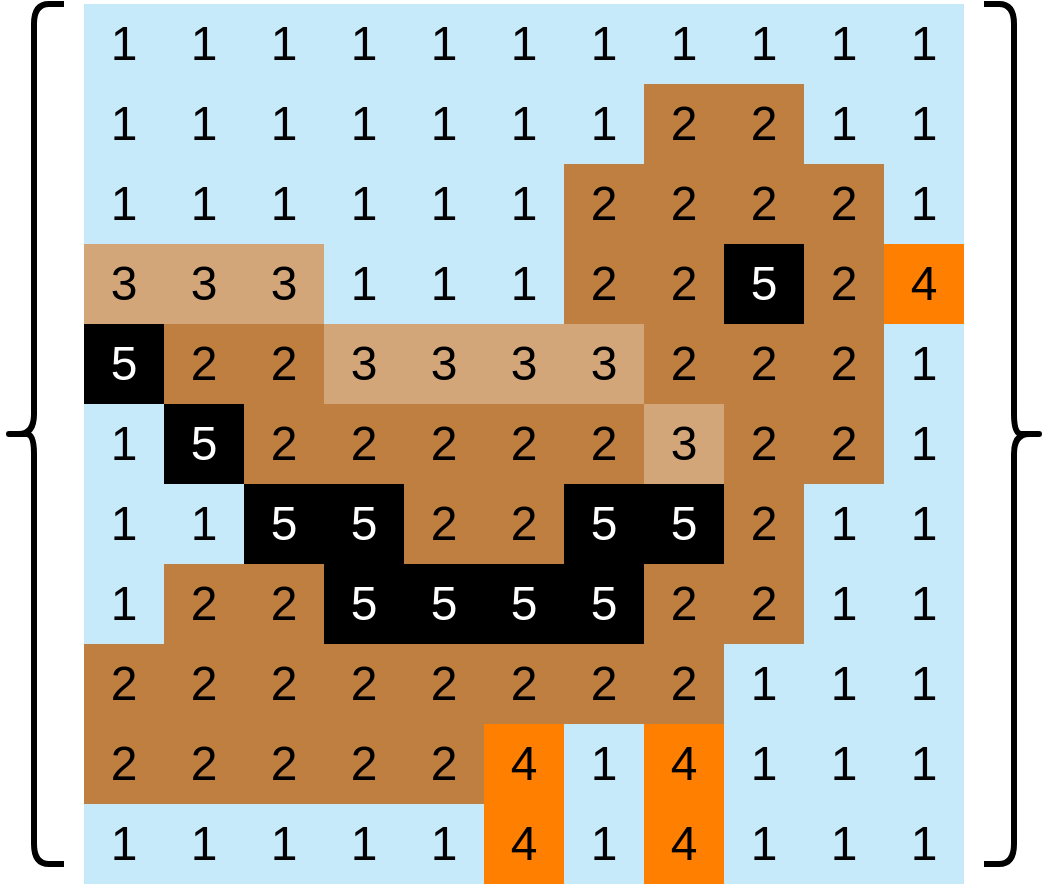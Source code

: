 <mxfile version="24.7.17">
  <diagram id="kj-T1o_AgSEZvzhv4TZD" name="Figure">
    <mxGraphModel dx="1195" dy="1075" grid="1" gridSize="10" guides="0" tooltips="1" connect="1" arrows="1" fold="1" page="1" pageScale="1" pageWidth="1100" pageHeight="850" math="0" shadow="0">
      <root>
        <mxCell id="0" />
        <mxCell id="1" parent="0" />
        <mxCell id="W86Jo-8nj4oamTTUEr1X-127" value="1" style="whiteSpace=wrap;html=1;aspect=fixed;fontSize=24;container=0;fillColor=#c7eafb;strokeColor=none;" parent="1" vertex="1">
          <mxGeometry x="1600" y="640" width="40" height="40" as="geometry" />
        </mxCell>
        <mxCell id="W86Jo-8nj4oamTTUEr1X-128" value="1" style="whiteSpace=wrap;html=1;aspect=fixed;fontSize=24;container=0;fillColor=#c7eafb;strokeColor=none;" parent="1" vertex="1">
          <mxGeometry x="1640" y="640" width="40" height="40" as="geometry" />
        </mxCell>
        <mxCell id="W86Jo-8nj4oamTTUEr1X-129" value="1" style="whiteSpace=wrap;html=1;aspect=fixed;fontSize=24;container=0;fillColor=#c7eafb;strokeColor=none;" parent="1" vertex="1">
          <mxGeometry x="1680" y="640" width="40" height="40" as="geometry" />
        </mxCell>
        <mxCell id="W86Jo-8nj4oamTTUEr1X-130" value="1" style="whiteSpace=wrap;html=1;aspect=fixed;fontSize=24;container=0;fillColor=#c7eafb;strokeColor=none;" parent="1" vertex="1">
          <mxGeometry x="1720" y="640" width="40" height="40" as="geometry" />
        </mxCell>
        <mxCell id="W86Jo-8nj4oamTTUEr1X-131" value="1" style="whiteSpace=wrap;html=1;aspect=fixed;fontSize=24;container=0;fillColor=#c7eafb;strokeColor=none;" parent="1" vertex="1">
          <mxGeometry x="1760" y="640" width="40" height="40" as="geometry" />
        </mxCell>
        <mxCell id="W86Jo-8nj4oamTTUEr1X-132" value="1" style="whiteSpace=wrap;html=1;aspect=fixed;fontSize=24;container=0;fillColor=#c7eafb;strokeColor=none;" parent="1" vertex="1">
          <mxGeometry x="1800" y="640" width="40" height="40" as="geometry" />
        </mxCell>
        <mxCell id="W86Jo-8nj4oamTTUEr1X-133" value="1" style="whiteSpace=wrap;html=1;aspect=fixed;fontSize=24;container=0;fillColor=#c7eafb;strokeColor=none;" parent="1" vertex="1">
          <mxGeometry x="1840" y="640" width="40" height="40" as="geometry" />
        </mxCell>
        <mxCell id="W86Jo-8nj4oamTTUEr1X-134" value="1" style="whiteSpace=wrap;html=1;aspect=fixed;fontSize=24;container=0;fillColor=#c7eafb;strokeColor=none;" parent="1" vertex="1">
          <mxGeometry x="1880" y="640" width="40" height="40" as="geometry" />
        </mxCell>
        <mxCell id="W86Jo-8nj4oamTTUEr1X-135" value="1" style="whiteSpace=wrap;html=1;aspect=fixed;fontSize=24;container=0;fillColor=#c7eafb;strokeColor=none;" parent="1" vertex="1">
          <mxGeometry x="1920" y="640" width="40" height="40" as="geometry" />
        </mxCell>
        <mxCell id="W86Jo-8nj4oamTTUEr1X-136" value="1" style="whiteSpace=wrap;html=1;aspect=fixed;fontSize=24;container=0;fillColor=#c7eafb;strokeColor=none;" parent="1" vertex="1">
          <mxGeometry x="1960" y="640" width="40" height="40" as="geometry" />
        </mxCell>
        <mxCell id="W86Jo-8nj4oamTTUEr1X-137" value="1" style="whiteSpace=wrap;html=1;aspect=fixed;fontSize=24;container=0;fillColor=#c7eafb;strokeColor=none;" parent="1" vertex="1">
          <mxGeometry x="2000" y="640" width="40" height="40" as="geometry" />
        </mxCell>
        <mxCell id="W86Jo-8nj4oamTTUEr1X-138" value="1" style="whiteSpace=wrap;html=1;aspect=fixed;fontSize=24;container=0;fillColor=#c7eafb;strokeColor=none;" parent="1" vertex="1">
          <mxGeometry x="1600" y="680" width="40" height="40" as="geometry" />
        </mxCell>
        <mxCell id="W86Jo-8nj4oamTTUEr1X-139" value="1" style="whiteSpace=wrap;html=1;aspect=fixed;fontSize=24;container=0;fillColor=#c7eafb;strokeColor=none;" parent="1" vertex="1">
          <mxGeometry x="1640" y="680" width="40" height="40" as="geometry" />
        </mxCell>
        <mxCell id="W86Jo-8nj4oamTTUEr1X-140" value="1" style="whiteSpace=wrap;html=1;aspect=fixed;fontSize=24;container=0;fillColor=#c7eafb;strokeColor=none;" parent="1" vertex="1">
          <mxGeometry x="1680" y="680" width="40" height="40" as="geometry" />
        </mxCell>
        <mxCell id="W86Jo-8nj4oamTTUEr1X-141" value="1" style="whiteSpace=wrap;html=1;aspect=fixed;fontSize=24;container=0;fillColor=#c7eafb;strokeColor=none;" parent="1" vertex="1">
          <mxGeometry x="1720" y="680" width="40" height="40" as="geometry" />
        </mxCell>
        <mxCell id="W86Jo-8nj4oamTTUEr1X-142" value="1" style="whiteSpace=wrap;html=1;aspect=fixed;fontSize=24;container=0;fillColor=#c7eafb;strokeColor=none;" parent="1" vertex="1">
          <mxGeometry x="1760" y="680" width="40" height="40" as="geometry" />
        </mxCell>
        <mxCell id="W86Jo-8nj4oamTTUEr1X-143" value="1" style="whiteSpace=wrap;html=1;aspect=fixed;fontSize=24;container=0;fillColor=#c7eafb;strokeColor=none;" parent="1" vertex="1">
          <mxGeometry x="1800" y="680" width="40" height="40" as="geometry" />
        </mxCell>
        <mxCell id="W86Jo-8nj4oamTTUEr1X-144" value="1" style="whiteSpace=wrap;html=1;aspect=fixed;fontSize=24;container=0;fillColor=#c7eafb;strokeColor=none;" parent="1" vertex="1">
          <mxGeometry x="1840" y="680" width="40" height="40" as="geometry" />
        </mxCell>
        <mxCell id="W86Jo-8nj4oamTTUEr1X-145" value="2" style="whiteSpace=wrap;html=1;aspect=fixed;fontSize=24;container=0;fillColor=#bf7f40;strokeColor=none;" parent="1" vertex="1">
          <mxGeometry x="1880" y="680" width="40" height="40" as="geometry" />
        </mxCell>
        <mxCell id="W86Jo-8nj4oamTTUEr1X-146" value="1" style="whiteSpace=wrap;html=1;aspect=fixed;fontSize=24;container=0;fillColor=#c7eafb;strokeColor=none;" parent="1" vertex="1">
          <mxGeometry x="1960" y="680" width="40" height="40" as="geometry" />
        </mxCell>
        <mxCell id="W86Jo-8nj4oamTTUEr1X-147" value="1" style="whiteSpace=wrap;html=1;aspect=fixed;fontSize=24;container=0;fillColor=#c7eafb;strokeColor=none;" parent="1" vertex="1">
          <mxGeometry x="2000" y="680" width="40" height="40" as="geometry" />
        </mxCell>
        <mxCell id="W86Jo-8nj4oamTTUEr1X-148" value="1" style="whiteSpace=wrap;html=1;aspect=fixed;fontSize=24;container=0;fillColor=#c7eafb;strokeColor=none;" parent="1" vertex="1">
          <mxGeometry x="1600" y="720" width="40" height="40" as="geometry" />
        </mxCell>
        <mxCell id="W86Jo-8nj4oamTTUEr1X-149" value="1" style="whiteSpace=wrap;html=1;aspect=fixed;fontSize=24;container=0;fillColor=#c7eafb;strokeColor=none;" parent="1" vertex="1">
          <mxGeometry x="1640" y="720" width="40" height="40" as="geometry" />
        </mxCell>
        <mxCell id="W86Jo-8nj4oamTTUEr1X-150" value="1" style="whiteSpace=wrap;html=1;aspect=fixed;fontSize=24;container=0;fillColor=#c7eafb;strokeColor=none;" parent="1" vertex="1">
          <mxGeometry x="1680" y="720" width="40" height="40" as="geometry" />
        </mxCell>
        <mxCell id="W86Jo-8nj4oamTTUEr1X-151" value="1" style="whiteSpace=wrap;html=1;aspect=fixed;fontSize=24;container=0;fillColor=#c7eafb;strokeColor=none;" parent="1" vertex="1">
          <mxGeometry x="1720" y="720" width="40" height="40" as="geometry" />
        </mxCell>
        <mxCell id="W86Jo-8nj4oamTTUEr1X-152" value="1" style="whiteSpace=wrap;html=1;aspect=fixed;fontSize=24;container=0;fillColor=#c7eafb;strokeColor=none;" parent="1" vertex="1">
          <mxGeometry x="1760" y="720" width="40" height="40" as="geometry" />
        </mxCell>
        <mxCell id="W86Jo-8nj4oamTTUEr1X-153" value="1" style="whiteSpace=wrap;html=1;aspect=fixed;fontSize=24;container=0;fillColor=#c7eafb;strokeColor=none;" parent="1" vertex="1">
          <mxGeometry x="1800" y="720" width="40" height="40" as="geometry" />
        </mxCell>
        <mxCell id="W86Jo-8nj4oamTTUEr1X-154" value="1" style="whiteSpace=wrap;html=1;aspect=fixed;fontSize=24;container=0;fillColor=#c7eafb;strokeColor=none;" parent="1" vertex="1">
          <mxGeometry x="2000" y="720" width="40" height="40" as="geometry" />
        </mxCell>
        <mxCell id="W86Jo-8nj4oamTTUEr1X-155" value="1" style="whiteSpace=wrap;html=1;aspect=fixed;fontSize=24;container=0;fillColor=#c7eafb;strokeColor=none;" parent="1" vertex="1">
          <mxGeometry x="1720" y="760" width="40" height="40" as="geometry" />
        </mxCell>
        <mxCell id="W86Jo-8nj4oamTTUEr1X-156" value="1" style="whiteSpace=wrap;html=1;aspect=fixed;fontSize=24;container=0;fillColor=#c7eafb;strokeColor=none;" parent="1" vertex="1">
          <mxGeometry x="1760" y="760" width="40" height="40" as="geometry" />
        </mxCell>
        <mxCell id="W86Jo-8nj4oamTTUEr1X-157" value="1" style="whiteSpace=wrap;html=1;aspect=fixed;fontSize=24;container=0;fillColor=#c7eafb;strokeColor=none;" parent="1" vertex="1">
          <mxGeometry x="1800" y="760" width="40" height="40" as="geometry" />
        </mxCell>
        <mxCell id="W86Jo-8nj4oamTTUEr1X-158" value="1" style="whiteSpace=wrap;html=1;aspect=fixed;fontSize=24;container=0;fillColor=#c7eafb;strokeColor=none;" parent="1" vertex="1">
          <mxGeometry x="2000" y="800" width="40" height="40" as="geometry" />
        </mxCell>
        <mxCell id="W86Jo-8nj4oamTTUEr1X-159" value="1" style="whiteSpace=wrap;html=1;aspect=fixed;fontSize=24;container=0;fillColor=#c7eafb;strokeColor=none;" parent="1" vertex="1">
          <mxGeometry x="1600" y="840" width="40" height="40" as="geometry" />
        </mxCell>
        <mxCell id="W86Jo-8nj4oamTTUEr1X-160" value="1" style="whiteSpace=wrap;html=1;aspect=fixed;fontSize=24;container=0;fillColor=#c7eafb;strokeColor=none;" parent="1" vertex="1">
          <mxGeometry x="2000" y="840" width="40" height="40" as="geometry" />
        </mxCell>
        <mxCell id="W86Jo-8nj4oamTTUEr1X-161" value="1" style="whiteSpace=wrap;html=1;aspect=fixed;fontSize=24;container=0;fillColor=#c7eafb;strokeColor=none;" parent="1" vertex="1">
          <mxGeometry x="1600" y="880" width="40" height="40" as="geometry" />
        </mxCell>
        <mxCell id="W86Jo-8nj4oamTTUEr1X-162" value="1" style="whiteSpace=wrap;html=1;aspect=fixed;fontSize=24;container=0;fillColor=#c7eafb;strokeColor=none;" parent="1" vertex="1">
          <mxGeometry x="1640" y="880" width="40" height="40" as="geometry" />
        </mxCell>
        <mxCell id="W86Jo-8nj4oamTTUEr1X-163" value="1" style="whiteSpace=wrap;html=1;aspect=fixed;fontSize=24;container=0;fillColor=#c7eafb;strokeColor=none;" parent="1" vertex="1">
          <mxGeometry x="1960" y="880" width="40" height="40" as="geometry" />
        </mxCell>
        <mxCell id="W86Jo-8nj4oamTTUEr1X-164" value="1" style="whiteSpace=wrap;html=1;aspect=fixed;fontSize=24;container=0;fillColor=#c7eafb;strokeColor=none;" parent="1" vertex="1">
          <mxGeometry x="2000" y="880" width="40" height="40" as="geometry" />
        </mxCell>
        <mxCell id="W86Jo-8nj4oamTTUEr1X-165" value="1" style="whiteSpace=wrap;html=1;aspect=fixed;fontSize=24;container=0;fillColor=#c7eafb;strokeColor=none;" parent="1" vertex="1">
          <mxGeometry x="1600" y="920" width="40" height="40" as="geometry" />
        </mxCell>
        <mxCell id="W86Jo-8nj4oamTTUEr1X-166" value="1" style="whiteSpace=wrap;html=1;aspect=fixed;fontSize=24;container=0;fillColor=#c7eafb;strokeColor=none;" parent="1" vertex="1">
          <mxGeometry x="1960" y="920" width="40" height="40" as="geometry" />
        </mxCell>
        <mxCell id="W86Jo-8nj4oamTTUEr1X-167" value="1" style="whiteSpace=wrap;html=1;aspect=fixed;fontSize=24;container=0;fillColor=#c7eafb;strokeColor=none;" parent="1" vertex="1">
          <mxGeometry x="2000" y="920" width="40" height="40" as="geometry" />
        </mxCell>
        <mxCell id="W86Jo-8nj4oamTTUEr1X-168" value="1" style="whiteSpace=wrap;html=1;aspect=fixed;fontSize=24;container=0;fillColor=#c7eafb;strokeColor=none;" parent="1" vertex="1">
          <mxGeometry x="1920" y="960" width="40" height="40" as="geometry" />
        </mxCell>
        <mxCell id="W86Jo-8nj4oamTTUEr1X-169" value="1" style="whiteSpace=wrap;html=1;aspect=fixed;fontSize=24;container=0;fillColor=#c7eafb;strokeColor=none;" parent="1" vertex="1">
          <mxGeometry x="1960" y="960" width="40" height="40" as="geometry" />
        </mxCell>
        <mxCell id="W86Jo-8nj4oamTTUEr1X-170" value="1" style="whiteSpace=wrap;html=1;aspect=fixed;fontSize=24;container=0;fillColor=#c7eafb;strokeColor=none;" parent="1" vertex="1">
          <mxGeometry x="2000" y="960" width="40" height="40" as="geometry" />
        </mxCell>
        <mxCell id="W86Jo-8nj4oamTTUEr1X-171" value="1" style="whiteSpace=wrap;html=1;aspect=fixed;fontSize=24;container=0;fillColor=#c7eafb;strokeColor=none;" parent="1" vertex="1">
          <mxGeometry x="1840" y="1000" width="40" height="40" as="geometry" />
        </mxCell>
        <mxCell id="W86Jo-8nj4oamTTUEr1X-172" value="1" style="whiteSpace=wrap;html=1;aspect=fixed;fontSize=24;container=0;fillColor=#c7eafb;strokeColor=none;" parent="1" vertex="1">
          <mxGeometry x="1920" y="1000" width="40" height="40" as="geometry" />
        </mxCell>
        <mxCell id="W86Jo-8nj4oamTTUEr1X-173" value="1" style="whiteSpace=wrap;html=1;aspect=fixed;fontSize=24;container=0;fillColor=#c7eafb;strokeColor=none;" parent="1" vertex="1">
          <mxGeometry x="1960" y="1000" width="40" height="40" as="geometry" />
        </mxCell>
        <mxCell id="W86Jo-8nj4oamTTUEr1X-174" value="1" style="whiteSpace=wrap;html=1;aspect=fixed;fontSize=24;container=0;fillColor=#c7eafb;strokeColor=none;" parent="1" vertex="1">
          <mxGeometry x="2000" y="1000" width="40" height="40" as="geometry" />
        </mxCell>
        <mxCell id="W86Jo-8nj4oamTTUEr1X-175" value="1" style="whiteSpace=wrap;html=1;aspect=fixed;fontSize=24;container=0;fillColor=#c7eafb;strokeColor=none;" parent="1" vertex="1">
          <mxGeometry x="1600" y="1040" width="40" height="40" as="geometry" />
        </mxCell>
        <mxCell id="W86Jo-8nj4oamTTUEr1X-176" value="1" style="whiteSpace=wrap;html=1;aspect=fixed;fontSize=24;container=0;fillColor=#c7eafb;strokeColor=none;" parent="1" vertex="1">
          <mxGeometry x="1640" y="1040" width="40" height="40" as="geometry" />
        </mxCell>
        <mxCell id="W86Jo-8nj4oamTTUEr1X-177" value="1" style="whiteSpace=wrap;html=1;aspect=fixed;fontSize=24;container=0;fillColor=#c7eafb;strokeColor=none;" parent="1" vertex="1">
          <mxGeometry x="1680" y="1040" width="40" height="40" as="geometry" />
        </mxCell>
        <mxCell id="W86Jo-8nj4oamTTUEr1X-178" value="1" style="whiteSpace=wrap;html=1;aspect=fixed;fontSize=24;container=0;fillColor=#c7eafb;strokeColor=none;" parent="1" vertex="1">
          <mxGeometry x="1720" y="1040" width="40" height="40" as="geometry" />
        </mxCell>
        <mxCell id="W86Jo-8nj4oamTTUEr1X-179" value="1" style="whiteSpace=wrap;html=1;aspect=fixed;fontSize=24;container=0;fillColor=#c7eafb;strokeColor=none;" parent="1" vertex="1">
          <mxGeometry x="1760" y="1040" width="40" height="40" as="geometry" />
        </mxCell>
        <mxCell id="W86Jo-8nj4oamTTUEr1X-180" value="1" style="whiteSpace=wrap;html=1;aspect=fixed;fontSize=24;container=0;fillColor=#c7eafb;strokeColor=none;" parent="1" vertex="1">
          <mxGeometry x="1840" y="1040" width="40" height="40" as="geometry" />
        </mxCell>
        <mxCell id="W86Jo-8nj4oamTTUEr1X-181" value="1" style="whiteSpace=wrap;html=1;aspect=fixed;fontSize=24;container=0;fillColor=#c7eafb;strokeColor=none;" parent="1" vertex="1">
          <mxGeometry x="1920" y="1040" width="40" height="40" as="geometry" />
        </mxCell>
        <mxCell id="W86Jo-8nj4oamTTUEr1X-182" value="1" style="whiteSpace=wrap;html=1;aspect=fixed;fontSize=24;container=0;fillColor=#c7eafb;strokeColor=none;" parent="1" vertex="1">
          <mxGeometry x="1960" y="1040" width="40" height="40" as="geometry" />
        </mxCell>
        <mxCell id="W86Jo-8nj4oamTTUEr1X-183" value="1" style="whiteSpace=wrap;html=1;aspect=fixed;fontSize=24;container=0;fillColor=#c7eafb;strokeColor=none;" parent="1" vertex="1">
          <mxGeometry x="2000" y="1040" width="40" height="40" as="geometry" />
        </mxCell>
        <mxCell id="W86Jo-8nj4oamTTUEr1X-184" value="2" style="whiteSpace=wrap;html=1;aspect=fixed;fontSize=24;container=0;fillColor=#bf7f40;strokeColor=none;" parent="1" vertex="1">
          <mxGeometry x="1920" y="680" width="40" height="40" as="geometry" />
        </mxCell>
        <mxCell id="W86Jo-8nj4oamTTUEr1X-185" value="2" style="whiteSpace=wrap;html=1;aspect=fixed;fontSize=24;container=0;fillColor=#bf7f40;strokeColor=none;" parent="1" vertex="1">
          <mxGeometry x="1840" y="720" width="40" height="40" as="geometry" />
        </mxCell>
        <mxCell id="W86Jo-8nj4oamTTUEr1X-186" value="2" style="whiteSpace=wrap;html=1;aspect=fixed;fontSize=24;container=0;fillColor=#bf7f40;strokeColor=none;" parent="1" vertex="1">
          <mxGeometry x="1880" y="720" width="40" height="40" as="geometry" />
        </mxCell>
        <mxCell id="W86Jo-8nj4oamTTUEr1X-187" value="2" style="whiteSpace=wrap;html=1;aspect=fixed;fontSize=24;container=0;fillColor=#bf7f40;strokeColor=none;" parent="1" vertex="1">
          <mxGeometry x="1920" y="720" width="40" height="40" as="geometry" />
        </mxCell>
        <mxCell id="W86Jo-8nj4oamTTUEr1X-188" value="2" style="whiteSpace=wrap;html=1;aspect=fixed;fontSize=24;container=0;fillColor=#bf7f40;strokeColor=none;" parent="1" vertex="1">
          <mxGeometry x="1960" y="720" width="40" height="40" as="geometry" />
        </mxCell>
        <mxCell id="W86Jo-8nj4oamTTUEr1X-189" value="2" style="whiteSpace=wrap;html=1;aspect=fixed;fontSize=24;container=0;fillColor=#bf7f40;strokeColor=none;" parent="1" vertex="1">
          <mxGeometry x="1840" y="760" width="40" height="40" as="geometry" />
        </mxCell>
        <mxCell id="W86Jo-8nj4oamTTUEr1X-190" value="2" style="whiteSpace=wrap;html=1;aspect=fixed;fontSize=24;container=0;fillColor=#bf7f40;strokeColor=none;" parent="1" vertex="1">
          <mxGeometry x="1880" y="760" width="40" height="40" as="geometry" />
        </mxCell>
        <mxCell id="W86Jo-8nj4oamTTUEr1X-191" value="5" style="whiteSpace=wrap;html=1;aspect=fixed;fontSize=24;container=0;fillColor=#000000;gradientColor=none;fontColor=#FFFFFF;strokeColor=none;" parent="1" vertex="1">
          <mxGeometry x="1920" y="760" width="40" height="40" as="geometry" />
        </mxCell>
        <mxCell id="W86Jo-8nj4oamTTUEr1X-192" value="2" style="whiteSpace=wrap;html=1;aspect=fixed;fontSize=24;container=0;fillColor=#bf7f40;strokeColor=none;" parent="1" vertex="1">
          <mxGeometry x="1960" y="760" width="40" height="40" as="geometry" />
        </mxCell>
        <mxCell id="W86Jo-8nj4oamTTUEr1X-193" value="4" style="whiteSpace=wrap;html=1;aspect=fixed;fontSize=24;container=0;fillColor=#ff7f00;strokeColor=none;" parent="1" vertex="1">
          <mxGeometry x="2000" y="760" width="40" height="40" as="geometry" />
        </mxCell>
        <mxCell id="W86Jo-8nj4oamTTUEr1X-194" value="4" style="whiteSpace=wrap;html=1;aspect=fixed;fontSize=24;container=0;fillColor=#ff7f00;strokeColor=none;" parent="1" vertex="1">
          <mxGeometry x="1880" y="1000" width="40" height="40" as="geometry" />
        </mxCell>
        <mxCell id="W86Jo-8nj4oamTTUEr1X-195" value="4" style="whiteSpace=wrap;html=1;aspect=fixed;fontSize=24;container=0;fillColor=#ff7f00;strokeColor=none;" parent="1" vertex="1">
          <mxGeometry x="1880" y="1040" width="40" height="40" as="geometry" />
        </mxCell>
        <mxCell id="W86Jo-8nj4oamTTUEr1X-196" value="4" style="whiteSpace=wrap;html=1;aspect=fixed;fontSize=24;container=0;fillColor=#ff7f00;strokeColor=none;" parent="1" vertex="1">
          <mxGeometry x="1800" y="1040" width="40" height="40" as="geometry" />
        </mxCell>
        <mxCell id="W86Jo-8nj4oamTTUEr1X-197" value="4" style="whiteSpace=wrap;html=1;aspect=fixed;fontSize=24;container=0;fillColor=#ff7f00;strokeColor=none;" parent="1" vertex="1">
          <mxGeometry x="1800" y="1000" width="40" height="40" as="geometry" />
        </mxCell>
        <mxCell id="W86Jo-8nj4oamTTUEr1X-198" value="3" style="whiteSpace=wrap;html=1;aspect=fixed;fontSize=24;container=0;fillColor=#d2a679;strokeColor=none;" parent="1" vertex="1">
          <mxGeometry x="1840" y="800" width="40" height="40" as="geometry" />
        </mxCell>
        <mxCell id="W86Jo-8nj4oamTTUEr1X-199" value="3" style="whiteSpace=wrap;html=1;aspect=fixed;fontSize=24;container=0;fillColor=#d2a679;strokeColor=none;" parent="1" vertex="1">
          <mxGeometry x="1800" y="800" width="40" height="40" as="geometry" />
        </mxCell>
        <mxCell id="W86Jo-8nj4oamTTUEr1X-200" value="3" style="whiteSpace=wrap;html=1;aspect=fixed;fontSize=24;container=0;fillColor=#d2a679;strokeColor=none;" parent="1" vertex="1">
          <mxGeometry x="1760" y="800" width="40" height="40" as="geometry" />
        </mxCell>
        <mxCell id="W86Jo-8nj4oamTTUEr1X-201" value="3" style="whiteSpace=wrap;html=1;aspect=fixed;fontSize=24;container=0;fillColor=#d2a679;strokeColor=none;" parent="1" vertex="1">
          <mxGeometry x="1720" y="800" width="40" height="40" as="geometry" />
        </mxCell>
        <mxCell id="W86Jo-8nj4oamTTUEr1X-202" value="3" style="whiteSpace=wrap;html=1;aspect=fixed;fontSize=24;container=0;fillColor=#d2a679;strokeColor=none;" parent="1" vertex="1">
          <mxGeometry x="1680" y="760" width="40" height="40" as="geometry" />
        </mxCell>
        <mxCell id="W86Jo-8nj4oamTTUEr1X-203" value="3" style="whiteSpace=wrap;html=1;aspect=fixed;fontSize=24;container=0;fillColor=#d2a679;strokeColor=none;" parent="1" vertex="1">
          <mxGeometry x="1640" y="760" width="40" height="40" as="geometry" />
        </mxCell>
        <mxCell id="W86Jo-8nj4oamTTUEr1X-204" value="3" style="whiteSpace=wrap;html=1;aspect=fixed;fontSize=24;container=0;fillColor=#d2a679;strokeColor=none;" parent="1" vertex="1">
          <mxGeometry x="1600" y="760" width="40" height="40" as="geometry" />
        </mxCell>
        <mxCell id="W86Jo-8nj4oamTTUEr1X-205" value="2" style="whiteSpace=wrap;html=1;aspect=fixed;fontSize=24;container=0;fillColor=#bf7f40;strokeColor=none;" parent="1" vertex="1">
          <mxGeometry x="1880" y="800" width="40" height="40" as="geometry" />
        </mxCell>
        <mxCell id="W86Jo-8nj4oamTTUEr1X-206" value="2" style="whiteSpace=wrap;html=1;aspect=fixed;fontSize=24;container=0;fillColor=#bf7f40;strokeColor=none;" parent="1" vertex="1">
          <mxGeometry x="1920" y="800" width="40" height="40" as="geometry" />
        </mxCell>
        <mxCell id="W86Jo-8nj4oamTTUEr1X-207" value="2" style="whiteSpace=wrap;html=1;aspect=fixed;fontSize=24;container=0;fillColor=#bf7f40;strokeColor=none;" parent="1" vertex="1">
          <mxGeometry x="1960" y="800" width="40" height="40" as="geometry" />
        </mxCell>
        <mxCell id="W86Jo-8nj4oamTTUEr1X-208" value="3" style="whiteSpace=wrap;html=1;aspect=fixed;fontSize=24;container=0;fillColor=#d2a679;strokeColor=none;" parent="1" vertex="1">
          <mxGeometry x="1880" y="840" width="40" height="40" as="geometry" />
        </mxCell>
        <mxCell id="W86Jo-8nj4oamTTUEr1X-209" value="5" style="whiteSpace=wrap;html=1;aspect=fixed;fontSize=24;container=0;fillColor=#000000;gradientColor=none;fontColor=#FFFFFF;strokeColor=none;" parent="1" vertex="1">
          <mxGeometry x="1880" y="880" width="40" height="40" as="geometry" />
        </mxCell>
        <mxCell id="W86Jo-8nj4oamTTUEr1X-210" value="5" style="whiteSpace=wrap;html=1;aspect=fixed;fontSize=24;container=0;fillColor=#000000;gradientColor=none;fontColor=#FFFFFF;strokeColor=none;" parent="1" vertex="1">
          <mxGeometry x="1840" y="880" width="40" height="40" as="geometry" />
        </mxCell>
        <mxCell id="W86Jo-8nj4oamTTUEr1X-211" value="5" style="whiteSpace=wrap;html=1;aspect=fixed;fontSize=24;container=0;fillColor=#000000;gradientColor=none;fontColor=#FFFFFF;strokeColor=none;" parent="1" vertex="1">
          <mxGeometry x="1840" y="920" width="40" height="40" as="geometry" />
        </mxCell>
        <mxCell id="W86Jo-8nj4oamTTUEr1X-212" value="5" style="whiteSpace=wrap;html=1;aspect=fixed;fontSize=24;container=0;fillColor=#000000;gradientColor=none;fontColor=#FFFFFF;strokeColor=none;" parent="1" vertex="1">
          <mxGeometry x="1800" y="920" width="40" height="40" as="geometry" />
        </mxCell>
        <mxCell id="W86Jo-8nj4oamTTUEr1X-213" value="5" style="whiteSpace=wrap;html=1;aspect=fixed;fontSize=24;container=0;fillColor=#000000;gradientColor=none;fontColor=#FFFFFF;strokeColor=none;" parent="1" vertex="1">
          <mxGeometry x="1760" y="920" width="40" height="40" as="geometry" />
        </mxCell>
        <mxCell id="W86Jo-8nj4oamTTUEr1X-214" value="5" style="whiteSpace=wrap;html=1;aspect=fixed;fontSize=24;container=0;fillColor=#000000;gradientColor=none;fontColor=#FFFFFF;strokeColor=none;" parent="1" vertex="1">
          <mxGeometry x="1720" y="920" width="40" height="40" as="geometry" />
        </mxCell>
        <mxCell id="W86Jo-8nj4oamTTUEr1X-215" value="5" style="whiteSpace=wrap;html=1;aspect=fixed;fontSize=24;container=0;fillColor=#000000;gradientColor=none;fontColor=#FFFFFF;strokeColor=none;" parent="1" vertex="1">
          <mxGeometry x="1720" y="880" width="40" height="40" as="geometry" />
        </mxCell>
        <mxCell id="W86Jo-8nj4oamTTUEr1X-216" value="5" style="whiteSpace=wrap;html=1;aspect=fixed;fontSize=24;container=0;fillColor=#000000;gradientColor=none;fontColor=#FFFFFF;strokeColor=none;" parent="1" vertex="1">
          <mxGeometry x="1680" y="880" width="40" height="40" as="geometry" />
        </mxCell>
        <mxCell id="W86Jo-8nj4oamTTUEr1X-217" value="5" style="whiteSpace=wrap;html=1;aspect=fixed;fontSize=24;container=0;fillColor=#000000;gradientColor=none;fontColor=#FFFFFF;strokeColor=none;" parent="1" vertex="1">
          <mxGeometry x="1600" y="800" width="40" height="40" as="geometry" />
        </mxCell>
        <mxCell id="W86Jo-8nj4oamTTUEr1X-218" value="5" style="whiteSpace=wrap;html=1;aspect=fixed;fontSize=24;container=0;fillColor=#000000;gradientColor=none;fontColor=#FFFFFF;strokeColor=none;" parent="1" vertex="1">
          <mxGeometry x="1640" y="840" width="40" height="40" as="geometry" />
        </mxCell>
        <mxCell id="W86Jo-8nj4oamTTUEr1X-219" value="2" style="whiteSpace=wrap;html=1;aspect=fixed;fontSize=24;container=0;fillColor=#bf7f40;strokeColor=none;" parent="1" vertex="1">
          <mxGeometry x="1640" y="800" width="40" height="40" as="geometry" />
        </mxCell>
        <mxCell id="W86Jo-8nj4oamTTUEr1X-220" value="2" style="whiteSpace=wrap;html=1;aspect=fixed;fontSize=24;container=0;fillColor=#bf7f40;strokeColor=none;" parent="1" vertex="1">
          <mxGeometry x="1680" y="800" width="40" height="40" as="geometry" />
        </mxCell>
        <mxCell id="W86Jo-8nj4oamTTUEr1X-221" value="2" style="whiteSpace=wrap;html=1;aspect=fixed;fontSize=24;container=0;fillColor=#bf7f40;strokeColor=none;" parent="1" vertex="1">
          <mxGeometry x="1680" y="840" width="40" height="40" as="geometry" />
        </mxCell>
        <mxCell id="W86Jo-8nj4oamTTUEr1X-222" value="2" style="whiteSpace=wrap;html=1;aspect=fixed;fontSize=24;container=0;fillColor=#bf7f40;strokeColor=none;" parent="1" vertex="1">
          <mxGeometry x="1720" y="840" width="40" height="40" as="geometry" />
        </mxCell>
        <mxCell id="W86Jo-8nj4oamTTUEr1X-223" value="2" style="whiteSpace=wrap;html=1;aspect=fixed;fontSize=24;container=0;fillColor=#bf7f40;strokeColor=none;" parent="1" vertex="1">
          <mxGeometry x="1760" y="840" width="40" height="40" as="geometry" />
        </mxCell>
        <mxCell id="W86Jo-8nj4oamTTUEr1X-224" value="2" style="whiteSpace=wrap;html=1;aspect=fixed;fontSize=24;container=0;fillColor=#bf7f40;strokeColor=none;" parent="1" vertex="1">
          <mxGeometry x="1800" y="840" width="40" height="40" as="geometry" />
        </mxCell>
        <mxCell id="W86Jo-8nj4oamTTUEr1X-225" value="2" style="whiteSpace=wrap;html=1;aspect=fixed;fontSize=24;container=0;fillColor=#bf7f40;strokeColor=none;" parent="1" vertex="1">
          <mxGeometry x="1760" y="880" width="40" height="40" as="geometry" />
        </mxCell>
        <mxCell id="W86Jo-8nj4oamTTUEr1X-226" value="2" style="whiteSpace=wrap;html=1;aspect=fixed;fontSize=24;container=0;fillColor=#bf7f40;strokeColor=none;" parent="1" vertex="1">
          <mxGeometry x="1800" y="880" width="40" height="40" as="geometry" />
        </mxCell>
        <mxCell id="W86Jo-8nj4oamTTUEr1X-227" value="2" style="whiteSpace=wrap;html=1;aspect=fixed;fontSize=24;container=0;fillColor=#bf7f40;strokeColor=none;" parent="1" vertex="1">
          <mxGeometry x="1840" y="840" width="40" height="40" as="geometry" />
        </mxCell>
        <mxCell id="W86Jo-8nj4oamTTUEr1X-228" value="2" style="whiteSpace=wrap;html=1;aspect=fixed;fontSize=24;container=0;fillColor=#bf7f40;strokeColor=none;" parent="1" vertex="1">
          <mxGeometry x="1920" y="840" width="40" height="40" as="geometry" />
        </mxCell>
        <mxCell id="W86Jo-8nj4oamTTUEr1X-229" value="2" style="whiteSpace=wrap;html=1;aspect=fixed;fontSize=24;container=0;fillColor=#bf7f40;strokeColor=none;" parent="1" vertex="1">
          <mxGeometry x="1960" y="840" width="40" height="40" as="geometry" />
        </mxCell>
        <mxCell id="W86Jo-8nj4oamTTUEr1X-230" value="2" style="whiteSpace=wrap;html=1;aspect=fixed;fontSize=24;container=0;fillColor=#bf7f40;strokeColor=none;" parent="1" vertex="1">
          <mxGeometry x="1920" y="880" width="40" height="40" as="geometry" />
        </mxCell>
        <mxCell id="W86Jo-8nj4oamTTUEr1X-231" value="2" style="whiteSpace=wrap;html=1;aspect=fixed;fontSize=24;container=0;fillColor=#bf7f40;strokeColor=none;" parent="1" vertex="1">
          <mxGeometry x="1920" y="920" width="40" height="40" as="geometry" />
        </mxCell>
        <mxCell id="W86Jo-8nj4oamTTUEr1X-232" value="2" style="whiteSpace=wrap;html=1;aspect=fixed;fontSize=24;container=0;fillColor=#bf7f40;strokeColor=none;" parent="1" vertex="1">
          <mxGeometry x="1880" y="920" width="40" height="40" as="geometry" />
        </mxCell>
        <mxCell id="W86Jo-8nj4oamTTUEr1X-233" value="2" style="whiteSpace=wrap;html=1;aspect=fixed;fontSize=24;container=0;fillColor=#bf7f40;strokeColor=none;" parent="1" vertex="1">
          <mxGeometry x="1880" y="960" width="40" height="40" as="geometry" />
        </mxCell>
        <mxCell id="W86Jo-8nj4oamTTUEr1X-234" value="2" style="whiteSpace=wrap;html=1;aspect=fixed;fontSize=24;container=0;fillColor=#bf7f40;strokeColor=none;" parent="1" vertex="1">
          <mxGeometry x="1680" y="960" width="40" height="40" as="geometry" />
        </mxCell>
        <mxCell id="W86Jo-8nj4oamTTUEr1X-235" value="2" style="whiteSpace=wrap;html=1;aspect=fixed;fontSize=24;container=0;fillColor=#bf7f40;strokeColor=none;" parent="1" vertex="1">
          <mxGeometry x="1720" y="960" width="40" height="40" as="geometry" />
        </mxCell>
        <mxCell id="W86Jo-8nj4oamTTUEr1X-236" value="2" style="whiteSpace=wrap;html=1;aspect=fixed;fontSize=24;container=0;fillColor=#bf7f40;strokeColor=none;" parent="1" vertex="1">
          <mxGeometry x="1760" y="960" width="40" height="40" as="geometry" />
        </mxCell>
        <mxCell id="W86Jo-8nj4oamTTUEr1X-237" value="2" style="whiteSpace=wrap;html=1;aspect=fixed;fontSize=24;container=0;fillColor=#bf7f40;strokeColor=none;" parent="1" vertex="1">
          <mxGeometry x="1800" y="960" width="40" height="40" as="geometry" />
        </mxCell>
        <mxCell id="W86Jo-8nj4oamTTUEr1X-238" value="2" style="whiteSpace=wrap;html=1;aspect=fixed;fontSize=24;container=0;fillColor=#bf7f40;strokeColor=none;" parent="1" vertex="1">
          <mxGeometry x="1840" y="960" width="40" height="40" as="geometry" />
        </mxCell>
        <mxCell id="W86Jo-8nj4oamTTUEr1X-239" value="2" style="whiteSpace=wrap;html=1;aspect=fixed;fontSize=24;container=0;fillColor=#bf7f40;strokeColor=none;" parent="1" vertex="1">
          <mxGeometry x="1600" y="1000" width="40" height="40" as="geometry" />
        </mxCell>
        <mxCell id="W86Jo-8nj4oamTTUEr1X-240" value="2" style="whiteSpace=wrap;html=1;aspect=fixed;fontSize=24;container=0;fillColor=#bf7f40;strokeColor=none;" parent="1" vertex="1">
          <mxGeometry x="1640" y="1000" width="40" height="40" as="geometry" />
        </mxCell>
        <mxCell id="W86Jo-8nj4oamTTUEr1X-241" value="2" style="whiteSpace=wrap;html=1;aspect=fixed;fontSize=24;container=0;fillColor=#bf7f40;strokeColor=none;" parent="1" vertex="1">
          <mxGeometry x="1680" y="1000" width="40" height="40" as="geometry" />
        </mxCell>
        <mxCell id="W86Jo-8nj4oamTTUEr1X-242" value="2" style="whiteSpace=wrap;html=1;aspect=fixed;fontSize=24;container=0;fillColor=#bf7f40;strokeColor=none;" parent="1" vertex="1">
          <mxGeometry x="1720" y="1000" width="40" height="40" as="geometry" />
        </mxCell>
        <mxCell id="W86Jo-8nj4oamTTUEr1X-243" value="2" style="whiteSpace=wrap;html=1;aspect=fixed;fontSize=24;container=0;fillColor=#bf7f40;strokeColor=none;" parent="1" vertex="1">
          <mxGeometry x="1760" y="1000" width="40" height="40" as="geometry" />
        </mxCell>
        <mxCell id="W86Jo-8nj4oamTTUEr1X-244" value="2" style="whiteSpace=wrap;html=1;aspect=fixed;fontSize=24;container=0;fillColor=#bf7f40;strokeColor=none;" parent="1" vertex="1">
          <mxGeometry x="1640" y="920" width="40" height="40" as="geometry" />
        </mxCell>
        <mxCell id="W86Jo-8nj4oamTTUEr1X-245" value="2" style="whiteSpace=wrap;html=1;aspect=fixed;fontSize=24;container=0;fillColor=#bf7f40;strokeColor=none;" parent="1" vertex="1">
          <mxGeometry x="1680" y="920" width="40" height="40" as="geometry" />
        </mxCell>
        <mxCell id="W86Jo-8nj4oamTTUEr1X-246" value="2" style="whiteSpace=wrap;html=1;aspect=fixed;fontSize=24;container=0;fillColor=#bf7f40;strokeColor=none;" parent="1" vertex="1">
          <mxGeometry x="1600" y="960" width="40" height="40" as="geometry" />
        </mxCell>
        <mxCell id="W86Jo-8nj4oamTTUEr1X-247" value="2" style="whiteSpace=wrap;html=1;aspect=fixed;fontSize=24;container=0;fillColor=#bf7f40;strokeColor=none;" parent="1" vertex="1">
          <mxGeometry x="1640" y="960" width="40" height="40" as="geometry" />
        </mxCell>
        <mxCell id="ZXeO2RZwS9lXnq2quLe2-2" value="" style="shape=curlyBracket;whiteSpace=wrap;html=1;rounded=1;labelPosition=left;verticalLabelPosition=middle;align=right;verticalAlign=middle;strokeWidth=3;" vertex="1" parent="1">
          <mxGeometry x="1560" y="640" width="30" height="430" as="geometry" />
        </mxCell>
        <mxCell id="ZXeO2RZwS9lXnq2quLe2-3" value="" style="shape=curlyBracket;whiteSpace=wrap;html=1;rounded=1;labelPosition=left;verticalLabelPosition=middle;align=right;verticalAlign=middle;strokeWidth=3;direction=west;" vertex="1" parent="1">
          <mxGeometry x="2050" y="640" width="30" height="430" as="geometry" />
        </mxCell>
      </root>
    </mxGraphModel>
  </diagram>
</mxfile>
